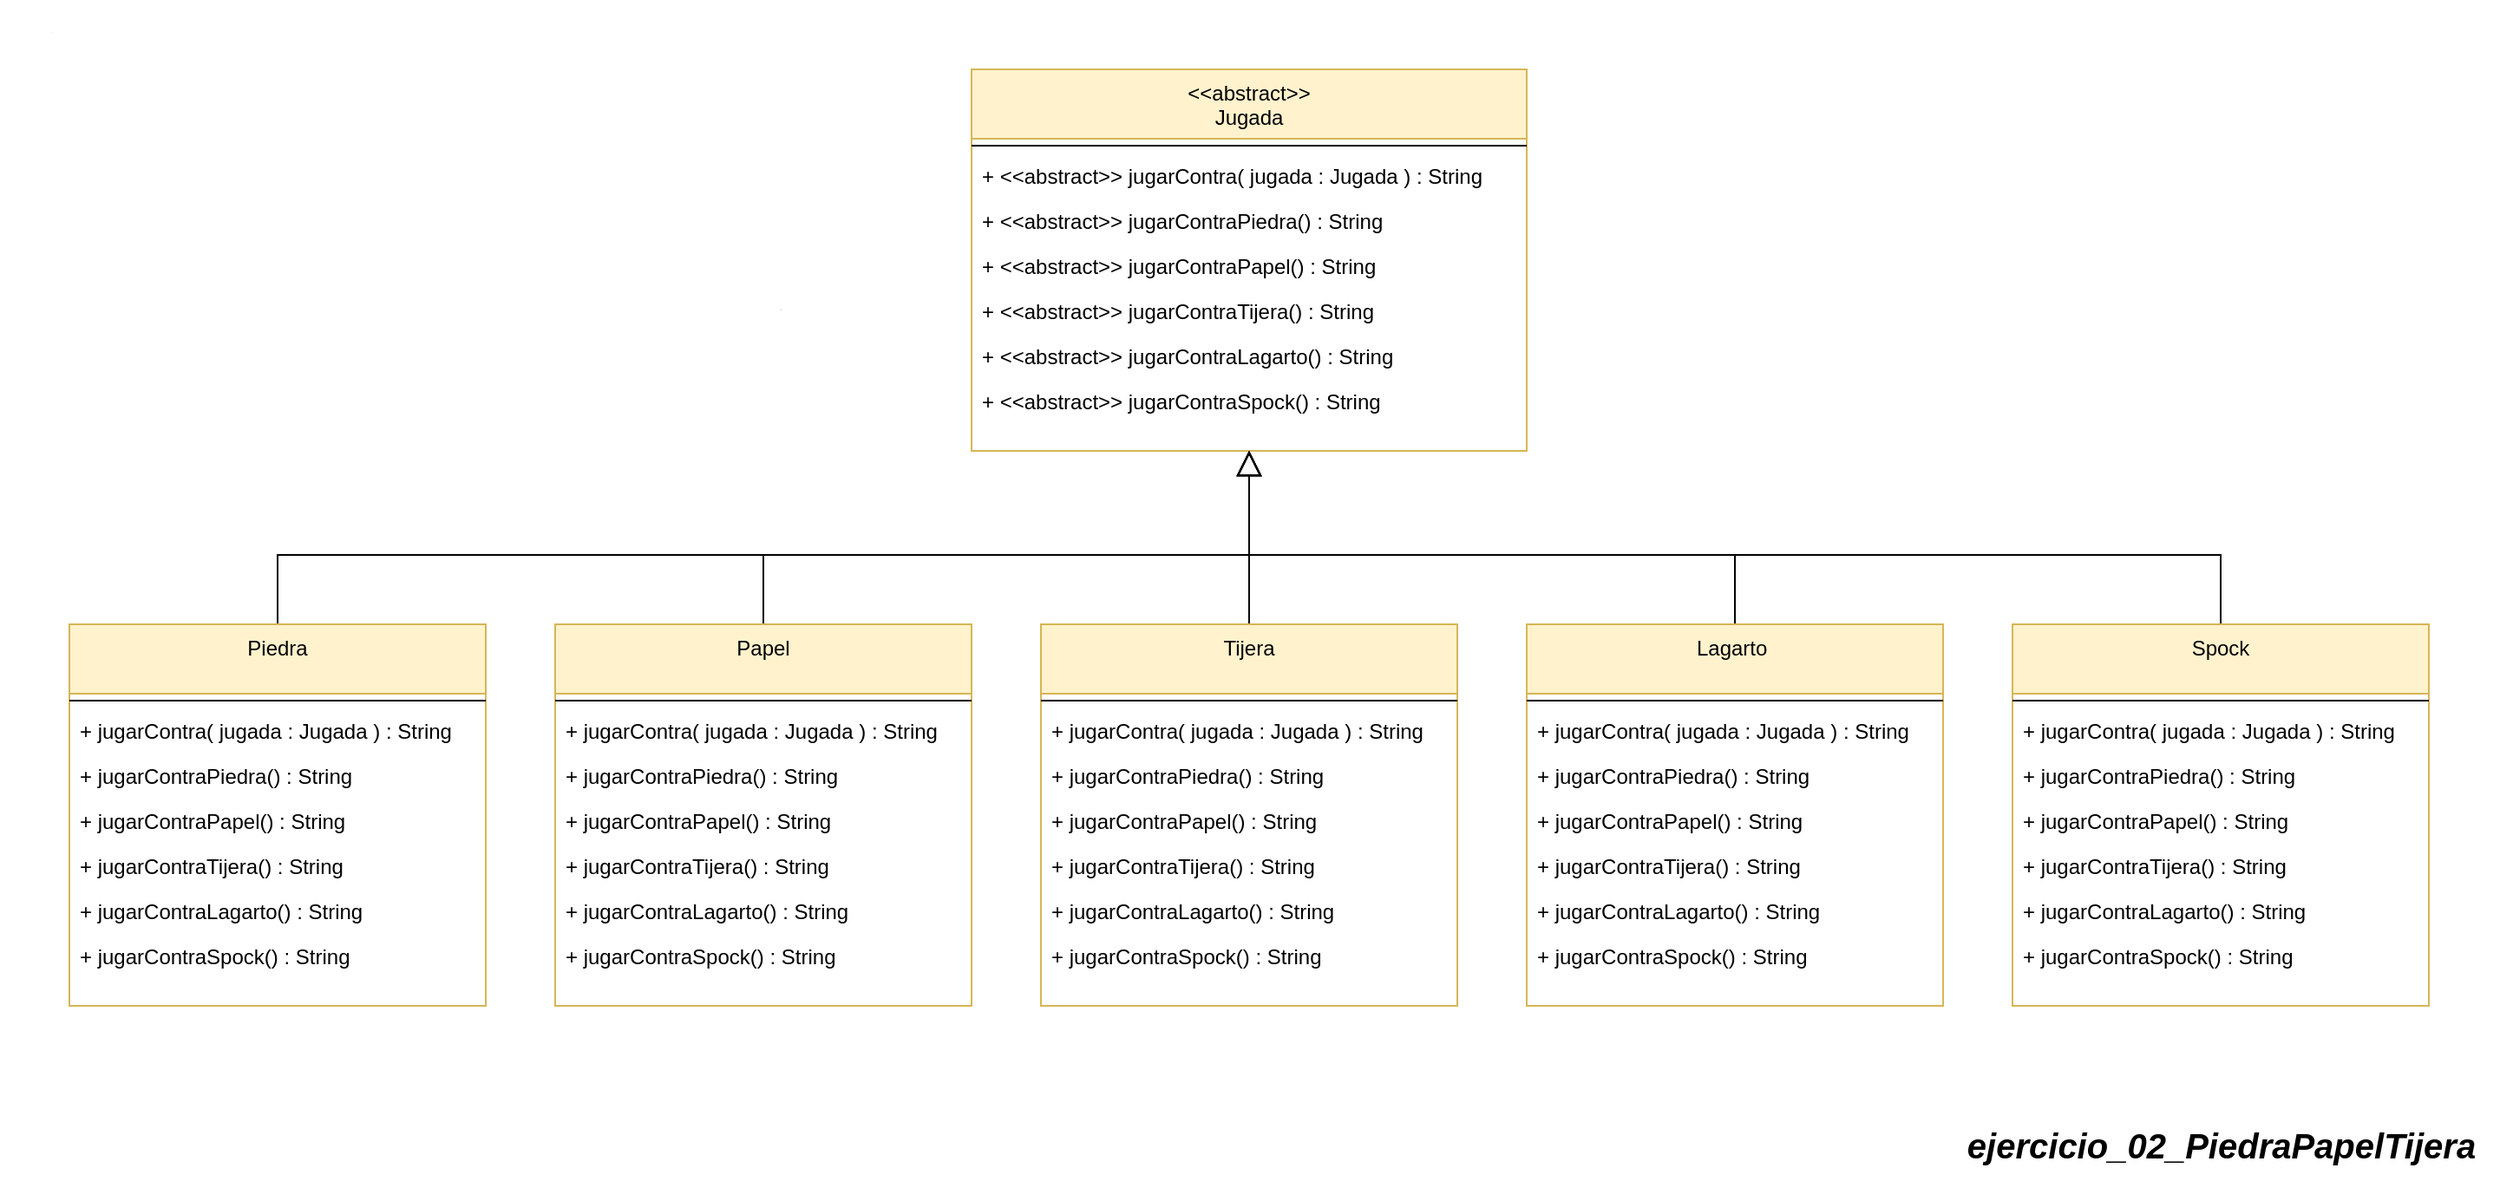 <mxfile version="24.4.0" type="google">
  <diagram name="Page-1" id="AZCM9EtLze_XjtlYPUtI">
    <mxGraphModel grid="1" page="1" gridSize="10" guides="1" tooltips="1" connect="1" arrows="1" fold="1" pageScale="1" pageWidth="850" pageHeight="1100" math="0" shadow="0">
      <root>
        <mxCell id="0" />
        <mxCell id="1" parent="0" />
        <mxCell id="1o5xl2QNrWOg5wKj_GDE-2" value="&lt;&lt;abstract&gt;&gt;&#xa;Jugada" style="swimlane;fontStyle=0;align=center;verticalAlign=top;childLayout=stackLayout;horizontal=1;startSize=40;horizontalStack=0;resizeParent=1;resizeLast=0;collapsible=1;marginBottom=0;rounded=0;shadow=0;strokeWidth=1;fillColor=#fff2cc;strokeColor=#d6b656;" vertex="1" parent="1">
          <mxGeometry x="280" y="-1240" width="320" height="220" as="geometry">
            <mxRectangle x="110" y="-20" width="160" height="26" as="alternateBounds" />
          </mxGeometry>
        </mxCell>
        <mxCell id="1o5xl2QNrWOg5wKj_GDE-3" value="" style="line;html=1;strokeWidth=1;align=left;verticalAlign=middle;spacingTop=-1;spacingLeft=3;spacingRight=3;rotatable=0;labelPosition=right;points=[];portConstraint=eastwest;" vertex="1" parent="1o5xl2QNrWOg5wKj_GDE-2">
          <mxGeometry y="40" width="320" height="8" as="geometry" />
        </mxCell>
        <mxCell id="1o5xl2QNrWOg5wKj_GDE-4" value="+ &lt;&lt;abstract&gt;&gt; jugarContra( jugada : Jugada ) : String" style="text;align=left;verticalAlign=top;spacingLeft=4;spacingRight=4;overflow=hidden;rotatable=0;points=[[0,0.5],[1,0.5]];portConstraint=eastwest;" vertex="1" parent="1o5xl2QNrWOg5wKj_GDE-2">
          <mxGeometry y="48" width="320" height="26" as="geometry" />
        </mxCell>
        <mxCell id="1o5xl2QNrWOg5wKj_GDE-5" value="+ &lt;&lt;abstract&gt;&gt; jugarContraPiedra() : String" style="text;align=left;verticalAlign=top;spacingLeft=4;spacingRight=4;overflow=hidden;rotatable=0;points=[[0,0.5],[1,0.5]];portConstraint=eastwest;rounded=0;shadow=0;html=0;" vertex="1" parent="1o5xl2QNrWOg5wKj_GDE-2">
          <mxGeometry y="74" width="320" height="26" as="geometry" />
        </mxCell>
        <mxCell id="1o5xl2QNrWOg5wKj_GDE-6" value="+ &lt;&lt;abstract&gt;&gt; jugarContraPapel() : String" style="text;align=left;verticalAlign=top;spacingLeft=4;spacingRight=4;overflow=hidden;rotatable=0;points=[[0,0.5],[1,0.5]];portConstraint=eastwest;rounded=0;shadow=0;html=0;" vertex="1" parent="1o5xl2QNrWOg5wKj_GDE-2">
          <mxGeometry y="100" width="320" height="26" as="geometry" />
        </mxCell>
        <mxCell id="1o5xl2QNrWOg5wKj_GDE-7" value="+ &lt;&lt;abstract&gt;&gt; jugarContraTijera() : String&#x9;&#xa;" style="text;align=left;verticalAlign=top;spacingLeft=4;spacingRight=4;overflow=hidden;rotatable=0;points=[[0,0.5],[1,0.5]];portConstraint=eastwest;rounded=0;shadow=0;html=0;" vertex="1" parent="1o5xl2QNrWOg5wKj_GDE-2">
          <mxGeometry y="126" width="320" height="26" as="geometry" />
        </mxCell>
        <mxCell id="1o5xl2QNrWOg5wKj_GDE-8" style="edgeStyle=orthogonalEdgeStyle;rounded=0;orthogonalLoop=1;jettySize=auto;html=1;exitX=1;exitY=0.5;exitDx=0;exitDy=0;" edge="1" parent="1o5xl2QNrWOg5wKj_GDE-2" source="1o5xl2QNrWOg5wKj_GDE-5" target="1o5xl2QNrWOg5wKj_GDE-5">
          <mxGeometry relative="1" as="geometry" />
        </mxCell>
        <mxCell id="1o5xl2QNrWOg5wKj_GDE-54" value="+ &lt;&lt;abstract&gt;&gt; jugarContraLagarto() : String&#x9;&#xa;" style="text;align=left;verticalAlign=top;spacingLeft=4;spacingRight=4;overflow=hidden;rotatable=0;points=[[0,0.5],[1,0.5]];portConstraint=eastwest;rounded=0;shadow=0;html=0;" vertex="1" parent="1o5xl2QNrWOg5wKj_GDE-2">
          <mxGeometry y="152" width="320" height="26" as="geometry" />
        </mxCell>
        <mxCell id="1o5xl2QNrWOg5wKj_GDE-55" value="+ &lt;&lt;abstract&gt;&gt; jugarContraSpock() : String&#x9;&#xa;" style="text;align=left;verticalAlign=top;spacingLeft=4;spacingRight=4;overflow=hidden;rotatable=0;points=[[0,0.5],[1,0.5]];portConstraint=eastwest;rounded=0;shadow=0;html=0;" vertex="1" parent="1o5xl2QNrWOg5wKj_GDE-2">
          <mxGeometry y="178" width="320" height="26" as="geometry" />
        </mxCell>
        <mxCell id="1o5xl2QNrWOg5wKj_GDE-51" value="&lt;font style=&quot;font-size: 1px;&quot;&gt;*&lt;/font&gt;" style="text;html=1;align=center;verticalAlign=middle;whiteSpace=wrap;rounded=0;" vertex="1" parent="1">
          <mxGeometry x="-280" y="-1280" width="60" height="30" as="geometry" />
        </mxCell>
        <mxCell id="1o5xl2QNrWOg5wKj_GDE-52" value="&lt;b style=&quot;&quot;&gt;&lt;i&gt;&lt;font style=&quot;font-size: 20px;&quot;&gt;ejercicio_02_PiedraPapelTijera&lt;/font&gt;&lt;/i&gt;&lt;/b&gt;" style="text;html=1;align=center;verticalAlign=middle;resizable=0;points=[];autosize=1;strokeColor=none;fillColor=none;" vertex="1" parent="1">
          <mxGeometry x="840" y="-640" width="320" height="40" as="geometry" />
        </mxCell>
        <mxCell id="1o5xl2QNrWOg5wKj_GDE-53" value="&lt;font style=&quot;font-size: 1px;&quot;&gt;1&lt;/font&gt;" style="text;html=1;align=center;verticalAlign=middle;whiteSpace=wrap;rounded=0;" vertex="1" parent="1">
          <mxGeometry x="160" y="-1120" width="20" height="30" as="geometry" />
        </mxCell>
        <mxCell id="1o5xl2QNrWOg5wKj_GDE-141" style="edgeStyle=orthogonalEdgeStyle;rounded=0;orthogonalLoop=1;jettySize=auto;html=1;endArrow=block;endFill=0;endSize=12;startSize=12;" edge="1" parent="1" source="1o5xl2QNrWOg5wKj_GDE-56" target="1o5xl2QNrWOg5wKj_GDE-2">
          <mxGeometry relative="1" as="geometry">
            <Array as="points">
              <mxPoint x="160" y="-960" />
              <mxPoint x="440" y="-960" />
            </Array>
          </mxGeometry>
        </mxCell>
        <mxCell id="1o5xl2QNrWOg5wKj_GDE-56" value="Papel" style="swimlane;fontStyle=0;align=center;verticalAlign=top;childLayout=stackLayout;horizontal=1;startSize=40;horizontalStack=0;resizeParent=1;resizeLast=0;collapsible=1;marginBottom=0;rounded=0;shadow=0;strokeWidth=1;fillColor=#fff2cc;strokeColor=#d6b656;" vertex="1" parent="1">
          <mxGeometry x="40" y="-920" width="240" height="220" as="geometry">
            <mxRectangle x="110" y="-20" width="160" height="26" as="alternateBounds" />
          </mxGeometry>
        </mxCell>
        <mxCell id="1o5xl2QNrWOg5wKj_GDE-57" value="" style="line;html=1;strokeWidth=1;align=left;verticalAlign=middle;spacingTop=-1;spacingLeft=3;spacingRight=3;rotatable=0;labelPosition=right;points=[];portConstraint=eastwest;" vertex="1" parent="1o5xl2QNrWOg5wKj_GDE-56">
          <mxGeometry y="40" width="240" height="8" as="geometry" />
        </mxCell>
        <mxCell id="1o5xl2QNrWOg5wKj_GDE-58" value="+ jugarContra( jugada : Jugada ) : String" style="text;align=left;verticalAlign=top;spacingLeft=4;spacingRight=4;overflow=hidden;rotatable=0;points=[[0,0.5],[1,0.5]];portConstraint=eastwest;" vertex="1" parent="1o5xl2QNrWOg5wKj_GDE-56">
          <mxGeometry y="48" width="240" height="26" as="geometry" />
        </mxCell>
        <mxCell id="1o5xl2QNrWOg5wKj_GDE-59" value="+ jugarContraPiedra() : String" style="text;align=left;verticalAlign=top;spacingLeft=4;spacingRight=4;overflow=hidden;rotatable=0;points=[[0,0.5],[1,0.5]];portConstraint=eastwest;rounded=0;shadow=0;html=0;" vertex="1" parent="1o5xl2QNrWOg5wKj_GDE-56">
          <mxGeometry y="74" width="240" height="26" as="geometry" />
        </mxCell>
        <mxCell id="1o5xl2QNrWOg5wKj_GDE-60" value="+ jugarContraPapel() : String" style="text;align=left;verticalAlign=top;spacingLeft=4;spacingRight=4;overflow=hidden;rotatable=0;points=[[0,0.5],[1,0.5]];portConstraint=eastwest;rounded=0;shadow=0;html=0;" vertex="1" parent="1o5xl2QNrWOg5wKj_GDE-56">
          <mxGeometry y="100" width="240" height="26" as="geometry" />
        </mxCell>
        <mxCell id="1o5xl2QNrWOg5wKj_GDE-61" value="+ jugarContraTijera() : String&#x9;&#xa;" style="text;align=left;verticalAlign=top;spacingLeft=4;spacingRight=4;overflow=hidden;rotatable=0;points=[[0,0.5],[1,0.5]];portConstraint=eastwest;rounded=0;shadow=0;html=0;" vertex="1" parent="1o5xl2QNrWOg5wKj_GDE-56">
          <mxGeometry y="126" width="240" height="26" as="geometry" />
        </mxCell>
        <mxCell id="1o5xl2QNrWOg5wKj_GDE-62" style="edgeStyle=orthogonalEdgeStyle;rounded=0;orthogonalLoop=1;jettySize=auto;html=1;exitX=1;exitY=0.5;exitDx=0;exitDy=0;" edge="1" parent="1o5xl2QNrWOg5wKj_GDE-56" source="1o5xl2QNrWOg5wKj_GDE-59" target="1o5xl2QNrWOg5wKj_GDE-59">
          <mxGeometry relative="1" as="geometry" />
        </mxCell>
        <mxCell id="1o5xl2QNrWOg5wKj_GDE-63" value="+ jugarContraLagarto() : String&#x9;&#xa;" style="text;align=left;verticalAlign=top;spacingLeft=4;spacingRight=4;overflow=hidden;rotatable=0;points=[[0,0.5],[1,0.5]];portConstraint=eastwest;rounded=0;shadow=0;html=0;" vertex="1" parent="1o5xl2QNrWOg5wKj_GDE-56">
          <mxGeometry y="152" width="240" height="26" as="geometry" />
        </mxCell>
        <mxCell id="1o5xl2QNrWOg5wKj_GDE-64" value="+ jugarContraSpock() : String&#x9;&#xa;" style="text;align=left;verticalAlign=top;spacingLeft=4;spacingRight=4;overflow=hidden;rotatable=0;points=[[0,0.5],[1,0.5]];portConstraint=eastwest;rounded=0;shadow=0;html=0;" vertex="1" parent="1o5xl2QNrWOg5wKj_GDE-56">
          <mxGeometry y="178" width="240" height="26" as="geometry" />
        </mxCell>
        <mxCell id="1o5xl2QNrWOg5wKj_GDE-140" style="edgeStyle=orthogonalEdgeStyle;rounded=0;orthogonalLoop=1;jettySize=auto;html=1;endArrow=block;endFill=0;endSize=12;startSize=12;" edge="1" parent="1" source="1o5xl2QNrWOg5wKj_GDE-101" target="1o5xl2QNrWOg5wKj_GDE-2">
          <mxGeometry relative="1" as="geometry" />
        </mxCell>
        <mxCell id="1o5xl2QNrWOg5wKj_GDE-101" value="Tijera" style="swimlane;fontStyle=0;align=center;verticalAlign=top;childLayout=stackLayout;horizontal=1;startSize=40;horizontalStack=0;resizeParent=1;resizeLast=0;collapsible=1;marginBottom=0;rounded=0;shadow=0;strokeWidth=1;fillColor=#fff2cc;strokeColor=#d6b656;" vertex="1" parent="1">
          <mxGeometry x="320" y="-920" width="240" height="220" as="geometry">
            <mxRectangle x="110" y="-20" width="160" height="26" as="alternateBounds" />
          </mxGeometry>
        </mxCell>
        <mxCell id="1o5xl2QNrWOg5wKj_GDE-102" value="" style="line;html=1;strokeWidth=1;align=left;verticalAlign=middle;spacingTop=-1;spacingLeft=3;spacingRight=3;rotatable=0;labelPosition=right;points=[];portConstraint=eastwest;" vertex="1" parent="1o5xl2QNrWOg5wKj_GDE-101">
          <mxGeometry y="40" width="240" height="8" as="geometry" />
        </mxCell>
        <mxCell id="1o5xl2QNrWOg5wKj_GDE-103" value="+ jugarContra( jugada : Jugada ) : String" style="text;align=left;verticalAlign=top;spacingLeft=4;spacingRight=4;overflow=hidden;rotatable=0;points=[[0,0.5],[1,0.5]];portConstraint=eastwest;" vertex="1" parent="1o5xl2QNrWOg5wKj_GDE-101">
          <mxGeometry y="48" width="240" height="26" as="geometry" />
        </mxCell>
        <mxCell id="1o5xl2QNrWOg5wKj_GDE-104" value="+ jugarContraPiedra() : String" style="text;align=left;verticalAlign=top;spacingLeft=4;spacingRight=4;overflow=hidden;rotatable=0;points=[[0,0.5],[1,0.5]];portConstraint=eastwest;rounded=0;shadow=0;html=0;" vertex="1" parent="1o5xl2QNrWOg5wKj_GDE-101">
          <mxGeometry y="74" width="240" height="26" as="geometry" />
        </mxCell>
        <mxCell id="1o5xl2QNrWOg5wKj_GDE-105" value="+ jugarContraPapel() : String" style="text;align=left;verticalAlign=top;spacingLeft=4;spacingRight=4;overflow=hidden;rotatable=0;points=[[0,0.5],[1,0.5]];portConstraint=eastwest;rounded=0;shadow=0;html=0;" vertex="1" parent="1o5xl2QNrWOg5wKj_GDE-101">
          <mxGeometry y="100" width="240" height="26" as="geometry" />
        </mxCell>
        <mxCell id="1o5xl2QNrWOg5wKj_GDE-106" value="+ jugarContraTijera() : String&#x9;&#xa;" style="text;align=left;verticalAlign=top;spacingLeft=4;spacingRight=4;overflow=hidden;rotatable=0;points=[[0,0.5],[1,0.5]];portConstraint=eastwest;rounded=0;shadow=0;html=0;" vertex="1" parent="1o5xl2QNrWOg5wKj_GDE-101">
          <mxGeometry y="126" width="240" height="26" as="geometry" />
        </mxCell>
        <mxCell id="1o5xl2QNrWOg5wKj_GDE-107" style="edgeStyle=orthogonalEdgeStyle;rounded=0;orthogonalLoop=1;jettySize=auto;html=1;exitX=1;exitY=0.5;exitDx=0;exitDy=0;" edge="1" parent="1o5xl2QNrWOg5wKj_GDE-101" source="1o5xl2QNrWOg5wKj_GDE-104" target="1o5xl2QNrWOg5wKj_GDE-104">
          <mxGeometry relative="1" as="geometry" />
        </mxCell>
        <mxCell id="1o5xl2QNrWOg5wKj_GDE-108" value="+ jugarContraLagarto() : String&#x9;&#xa;" style="text;align=left;verticalAlign=top;spacingLeft=4;spacingRight=4;overflow=hidden;rotatable=0;points=[[0,0.5],[1,0.5]];portConstraint=eastwest;rounded=0;shadow=0;html=0;" vertex="1" parent="1o5xl2QNrWOg5wKj_GDE-101">
          <mxGeometry y="152" width="240" height="26" as="geometry" />
        </mxCell>
        <mxCell id="1o5xl2QNrWOg5wKj_GDE-109" value="+ jugarContraSpock() : String&#x9;&#xa;" style="text;align=left;verticalAlign=top;spacingLeft=4;spacingRight=4;overflow=hidden;rotatable=0;points=[[0,0.5],[1,0.5]];portConstraint=eastwest;rounded=0;shadow=0;html=0;" vertex="1" parent="1o5xl2QNrWOg5wKj_GDE-101">
          <mxGeometry y="178" width="240" height="26" as="geometry" />
        </mxCell>
        <mxCell id="1o5xl2QNrWOg5wKj_GDE-139" style="edgeStyle=orthogonalEdgeStyle;rounded=0;orthogonalLoop=1;jettySize=auto;html=1;endArrow=block;endFill=0;endSize=12;startSize=12;" edge="1" parent="1" source="1o5xl2QNrWOg5wKj_GDE-110" target="1o5xl2QNrWOg5wKj_GDE-2">
          <mxGeometry relative="1" as="geometry">
            <Array as="points">
              <mxPoint x="720" y="-960" />
              <mxPoint x="440" y="-960" />
            </Array>
          </mxGeometry>
        </mxCell>
        <mxCell id="1o5xl2QNrWOg5wKj_GDE-110" value="Lagarto " style="swimlane;fontStyle=0;align=center;verticalAlign=top;childLayout=stackLayout;horizontal=1;startSize=40;horizontalStack=0;resizeParent=1;resizeLast=0;collapsible=1;marginBottom=0;rounded=0;shadow=0;strokeWidth=1;fillColor=#fff2cc;strokeColor=#d6b656;" vertex="1" parent="1">
          <mxGeometry x="600" y="-920" width="240" height="220" as="geometry">
            <mxRectangle x="110" y="-20" width="160" height="26" as="alternateBounds" />
          </mxGeometry>
        </mxCell>
        <mxCell id="1o5xl2QNrWOg5wKj_GDE-111" value="" style="line;html=1;strokeWidth=1;align=left;verticalAlign=middle;spacingTop=-1;spacingLeft=3;spacingRight=3;rotatable=0;labelPosition=right;points=[];portConstraint=eastwest;" vertex="1" parent="1o5xl2QNrWOg5wKj_GDE-110">
          <mxGeometry y="40" width="240" height="8" as="geometry" />
        </mxCell>
        <mxCell id="1o5xl2QNrWOg5wKj_GDE-112" value="+ jugarContra( jugada : Jugada ) : String" style="text;align=left;verticalAlign=top;spacingLeft=4;spacingRight=4;overflow=hidden;rotatable=0;points=[[0,0.5],[1,0.5]];portConstraint=eastwest;" vertex="1" parent="1o5xl2QNrWOg5wKj_GDE-110">
          <mxGeometry y="48" width="240" height="26" as="geometry" />
        </mxCell>
        <mxCell id="1o5xl2QNrWOg5wKj_GDE-113" value="+ jugarContraPiedra() : String" style="text;align=left;verticalAlign=top;spacingLeft=4;spacingRight=4;overflow=hidden;rotatable=0;points=[[0,0.5],[1,0.5]];portConstraint=eastwest;rounded=0;shadow=0;html=0;" vertex="1" parent="1o5xl2QNrWOg5wKj_GDE-110">
          <mxGeometry y="74" width="240" height="26" as="geometry" />
        </mxCell>
        <mxCell id="1o5xl2QNrWOg5wKj_GDE-114" value="+ jugarContraPapel() : String" style="text;align=left;verticalAlign=top;spacingLeft=4;spacingRight=4;overflow=hidden;rotatable=0;points=[[0,0.5],[1,0.5]];portConstraint=eastwest;rounded=0;shadow=0;html=0;" vertex="1" parent="1o5xl2QNrWOg5wKj_GDE-110">
          <mxGeometry y="100" width="240" height="26" as="geometry" />
        </mxCell>
        <mxCell id="1o5xl2QNrWOg5wKj_GDE-115" value="+ jugarContraTijera() : String&#x9;&#xa;" style="text;align=left;verticalAlign=top;spacingLeft=4;spacingRight=4;overflow=hidden;rotatable=0;points=[[0,0.5],[1,0.5]];portConstraint=eastwest;rounded=0;shadow=0;html=0;" vertex="1" parent="1o5xl2QNrWOg5wKj_GDE-110">
          <mxGeometry y="126" width="240" height="26" as="geometry" />
        </mxCell>
        <mxCell id="1o5xl2QNrWOg5wKj_GDE-116" style="edgeStyle=orthogonalEdgeStyle;rounded=0;orthogonalLoop=1;jettySize=auto;html=1;exitX=1;exitY=0.5;exitDx=0;exitDy=0;" edge="1" parent="1o5xl2QNrWOg5wKj_GDE-110" source="1o5xl2QNrWOg5wKj_GDE-113" target="1o5xl2QNrWOg5wKj_GDE-113">
          <mxGeometry relative="1" as="geometry" />
        </mxCell>
        <mxCell id="1o5xl2QNrWOg5wKj_GDE-117" value="+ jugarContraLagarto() : String&#x9;&#xa;" style="text;align=left;verticalAlign=top;spacingLeft=4;spacingRight=4;overflow=hidden;rotatable=0;points=[[0,0.5],[1,0.5]];portConstraint=eastwest;rounded=0;shadow=0;html=0;" vertex="1" parent="1o5xl2QNrWOg5wKj_GDE-110">
          <mxGeometry y="152" width="240" height="26" as="geometry" />
        </mxCell>
        <mxCell id="1o5xl2QNrWOg5wKj_GDE-118" value="+ jugarContraSpock() : String&#x9;&#xa;" style="text;align=left;verticalAlign=top;spacingLeft=4;spacingRight=4;overflow=hidden;rotatable=0;points=[[0,0.5],[1,0.5]];portConstraint=eastwest;rounded=0;shadow=0;html=0;" vertex="1" parent="1o5xl2QNrWOg5wKj_GDE-110">
          <mxGeometry y="178" width="240" height="26" as="geometry" />
        </mxCell>
        <mxCell id="1o5xl2QNrWOg5wKj_GDE-137" style="edgeStyle=orthogonalEdgeStyle;rounded=0;orthogonalLoop=1;jettySize=auto;html=1;endArrow=block;endFill=0;endSize=12;startSize=12;" edge="1" parent="1" source="1o5xl2QNrWOg5wKj_GDE-119" target="1o5xl2QNrWOg5wKj_GDE-2">
          <mxGeometry relative="1" as="geometry">
            <Array as="points">
              <mxPoint x="-120" y="-960" />
              <mxPoint x="440" y="-960" />
            </Array>
          </mxGeometry>
        </mxCell>
        <mxCell id="1o5xl2QNrWOg5wKj_GDE-119" value="Piedra" style="swimlane;fontStyle=0;align=center;verticalAlign=top;childLayout=stackLayout;horizontal=1;startSize=40;horizontalStack=0;resizeParent=1;resizeLast=0;collapsible=1;marginBottom=0;rounded=0;shadow=0;strokeWidth=1;fillColor=#fff2cc;strokeColor=#d6b656;" vertex="1" parent="1">
          <mxGeometry x="-240" y="-920" width="240" height="220" as="geometry">
            <mxRectangle x="110" y="-20" width="160" height="26" as="alternateBounds" />
          </mxGeometry>
        </mxCell>
        <mxCell id="1o5xl2QNrWOg5wKj_GDE-120" value="" style="line;html=1;strokeWidth=1;align=left;verticalAlign=middle;spacingTop=-1;spacingLeft=3;spacingRight=3;rotatable=0;labelPosition=right;points=[];portConstraint=eastwest;" vertex="1" parent="1o5xl2QNrWOg5wKj_GDE-119">
          <mxGeometry y="40" width="240" height="8" as="geometry" />
        </mxCell>
        <mxCell id="1o5xl2QNrWOg5wKj_GDE-121" value="+ jugarContra( jugada : Jugada ) : String" style="text;align=left;verticalAlign=top;spacingLeft=4;spacingRight=4;overflow=hidden;rotatable=0;points=[[0,0.5],[1,0.5]];portConstraint=eastwest;" vertex="1" parent="1o5xl2QNrWOg5wKj_GDE-119">
          <mxGeometry y="48" width="240" height="26" as="geometry" />
        </mxCell>
        <mxCell id="1o5xl2QNrWOg5wKj_GDE-122" value="+ jugarContraPiedra() : String" style="text;align=left;verticalAlign=top;spacingLeft=4;spacingRight=4;overflow=hidden;rotatable=0;points=[[0,0.5],[1,0.5]];portConstraint=eastwest;rounded=0;shadow=0;html=0;" vertex="1" parent="1o5xl2QNrWOg5wKj_GDE-119">
          <mxGeometry y="74" width="240" height="26" as="geometry" />
        </mxCell>
        <mxCell id="1o5xl2QNrWOg5wKj_GDE-123" value="+ jugarContraPapel() : String" style="text;align=left;verticalAlign=top;spacingLeft=4;spacingRight=4;overflow=hidden;rotatable=0;points=[[0,0.5],[1,0.5]];portConstraint=eastwest;rounded=0;shadow=0;html=0;" vertex="1" parent="1o5xl2QNrWOg5wKj_GDE-119">
          <mxGeometry y="100" width="240" height="26" as="geometry" />
        </mxCell>
        <mxCell id="1o5xl2QNrWOg5wKj_GDE-124" value="+ jugarContraTijera() : String&#x9;&#xa;" style="text;align=left;verticalAlign=top;spacingLeft=4;spacingRight=4;overflow=hidden;rotatable=0;points=[[0,0.5],[1,0.5]];portConstraint=eastwest;rounded=0;shadow=0;html=0;" vertex="1" parent="1o5xl2QNrWOg5wKj_GDE-119">
          <mxGeometry y="126" width="240" height="26" as="geometry" />
        </mxCell>
        <mxCell id="1o5xl2QNrWOg5wKj_GDE-125" style="edgeStyle=orthogonalEdgeStyle;rounded=0;orthogonalLoop=1;jettySize=auto;html=1;exitX=1;exitY=0.5;exitDx=0;exitDy=0;" edge="1" parent="1o5xl2QNrWOg5wKj_GDE-119" source="1o5xl2QNrWOg5wKj_GDE-122" target="1o5xl2QNrWOg5wKj_GDE-122">
          <mxGeometry relative="1" as="geometry" />
        </mxCell>
        <mxCell id="1o5xl2QNrWOg5wKj_GDE-126" value="+ jugarContraLagarto() : String&#x9;&#xa;" style="text;align=left;verticalAlign=top;spacingLeft=4;spacingRight=4;overflow=hidden;rotatable=0;points=[[0,0.5],[1,0.5]];portConstraint=eastwest;rounded=0;shadow=0;html=0;" vertex="1" parent="1o5xl2QNrWOg5wKj_GDE-119">
          <mxGeometry y="152" width="240" height="26" as="geometry" />
        </mxCell>
        <mxCell id="1o5xl2QNrWOg5wKj_GDE-127" value="+ jugarContraSpock() : String&#x9;&#xa;" style="text;align=left;verticalAlign=top;spacingLeft=4;spacingRight=4;overflow=hidden;rotatable=0;points=[[0,0.5],[1,0.5]];portConstraint=eastwest;rounded=0;shadow=0;html=0;" vertex="1" parent="1o5xl2QNrWOg5wKj_GDE-119">
          <mxGeometry y="178" width="240" height="26" as="geometry" />
        </mxCell>
        <mxCell id="1o5xl2QNrWOg5wKj_GDE-138" style="edgeStyle=orthogonalEdgeStyle;rounded=0;orthogonalLoop=1;jettySize=auto;html=1;endArrow=block;endFill=0;endSize=12;startSize=12;" edge="1" parent="1" source="1o5xl2QNrWOg5wKj_GDE-128" target="1o5xl2QNrWOg5wKj_GDE-2">
          <mxGeometry relative="1" as="geometry">
            <Array as="points">
              <mxPoint x="1000" y="-960" />
              <mxPoint x="440" y="-960" />
            </Array>
          </mxGeometry>
        </mxCell>
        <mxCell id="1o5xl2QNrWOg5wKj_GDE-128" value="Spock" style="swimlane;fontStyle=0;align=center;verticalAlign=top;childLayout=stackLayout;horizontal=1;startSize=40;horizontalStack=0;resizeParent=1;resizeLast=0;collapsible=1;marginBottom=0;rounded=0;shadow=0;strokeWidth=1;fillColor=#fff2cc;strokeColor=#d6b656;" vertex="1" parent="1">
          <mxGeometry x="880" y="-920" width="240" height="220" as="geometry">
            <mxRectangle x="110" y="-20" width="160" height="26" as="alternateBounds" />
          </mxGeometry>
        </mxCell>
        <mxCell id="1o5xl2QNrWOg5wKj_GDE-129" value="" style="line;html=1;strokeWidth=1;align=left;verticalAlign=middle;spacingTop=-1;spacingLeft=3;spacingRight=3;rotatable=0;labelPosition=right;points=[];portConstraint=eastwest;" vertex="1" parent="1o5xl2QNrWOg5wKj_GDE-128">
          <mxGeometry y="40" width="240" height="8" as="geometry" />
        </mxCell>
        <mxCell id="1o5xl2QNrWOg5wKj_GDE-130" value="+ jugarContra( jugada : Jugada ) : String" style="text;align=left;verticalAlign=top;spacingLeft=4;spacingRight=4;overflow=hidden;rotatable=0;points=[[0,0.5],[1,0.5]];portConstraint=eastwest;" vertex="1" parent="1o5xl2QNrWOg5wKj_GDE-128">
          <mxGeometry y="48" width="240" height="26" as="geometry" />
        </mxCell>
        <mxCell id="1o5xl2QNrWOg5wKj_GDE-131" value="+ jugarContraPiedra() : String" style="text;align=left;verticalAlign=top;spacingLeft=4;spacingRight=4;overflow=hidden;rotatable=0;points=[[0,0.5],[1,0.5]];portConstraint=eastwest;rounded=0;shadow=0;html=0;" vertex="1" parent="1o5xl2QNrWOg5wKj_GDE-128">
          <mxGeometry y="74" width="240" height="26" as="geometry" />
        </mxCell>
        <mxCell id="1o5xl2QNrWOg5wKj_GDE-132" value="+ jugarContraPapel() : String" style="text;align=left;verticalAlign=top;spacingLeft=4;spacingRight=4;overflow=hidden;rotatable=0;points=[[0,0.5],[1,0.5]];portConstraint=eastwest;rounded=0;shadow=0;html=0;" vertex="1" parent="1o5xl2QNrWOg5wKj_GDE-128">
          <mxGeometry y="100" width="240" height="26" as="geometry" />
        </mxCell>
        <mxCell id="1o5xl2QNrWOg5wKj_GDE-133" value="+ jugarContraTijera() : String&#x9;&#xa;" style="text;align=left;verticalAlign=top;spacingLeft=4;spacingRight=4;overflow=hidden;rotatable=0;points=[[0,0.5],[1,0.5]];portConstraint=eastwest;rounded=0;shadow=0;html=0;" vertex="1" parent="1o5xl2QNrWOg5wKj_GDE-128">
          <mxGeometry y="126" width="240" height="26" as="geometry" />
        </mxCell>
        <mxCell id="1o5xl2QNrWOg5wKj_GDE-134" style="edgeStyle=orthogonalEdgeStyle;rounded=0;orthogonalLoop=1;jettySize=auto;html=1;exitX=1;exitY=0.5;exitDx=0;exitDy=0;" edge="1" parent="1o5xl2QNrWOg5wKj_GDE-128" source="1o5xl2QNrWOg5wKj_GDE-131" target="1o5xl2QNrWOg5wKj_GDE-131">
          <mxGeometry relative="1" as="geometry" />
        </mxCell>
        <mxCell id="1o5xl2QNrWOg5wKj_GDE-135" value="+ jugarContraLagarto() : String&#x9;&#xa;" style="text;align=left;verticalAlign=top;spacingLeft=4;spacingRight=4;overflow=hidden;rotatable=0;points=[[0,0.5],[1,0.5]];portConstraint=eastwest;rounded=0;shadow=0;html=0;" vertex="1" parent="1o5xl2QNrWOg5wKj_GDE-128">
          <mxGeometry y="152" width="240" height="26" as="geometry" />
        </mxCell>
        <mxCell id="1o5xl2QNrWOg5wKj_GDE-136" value="+ jugarContraSpock() : String&#x9;&#xa;" style="text;align=left;verticalAlign=top;spacingLeft=4;spacingRight=4;overflow=hidden;rotatable=0;points=[[0,0.5],[1,0.5]];portConstraint=eastwest;rounded=0;shadow=0;html=0;" vertex="1" parent="1o5xl2QNrWOg5wKj_GDE-128">
          <mxGeometry y="178" width="240" height="26" as="geometry" />
        </mxCell>
      </root>
    </mxGraphModel>
  </diagram>
</mxfile>
